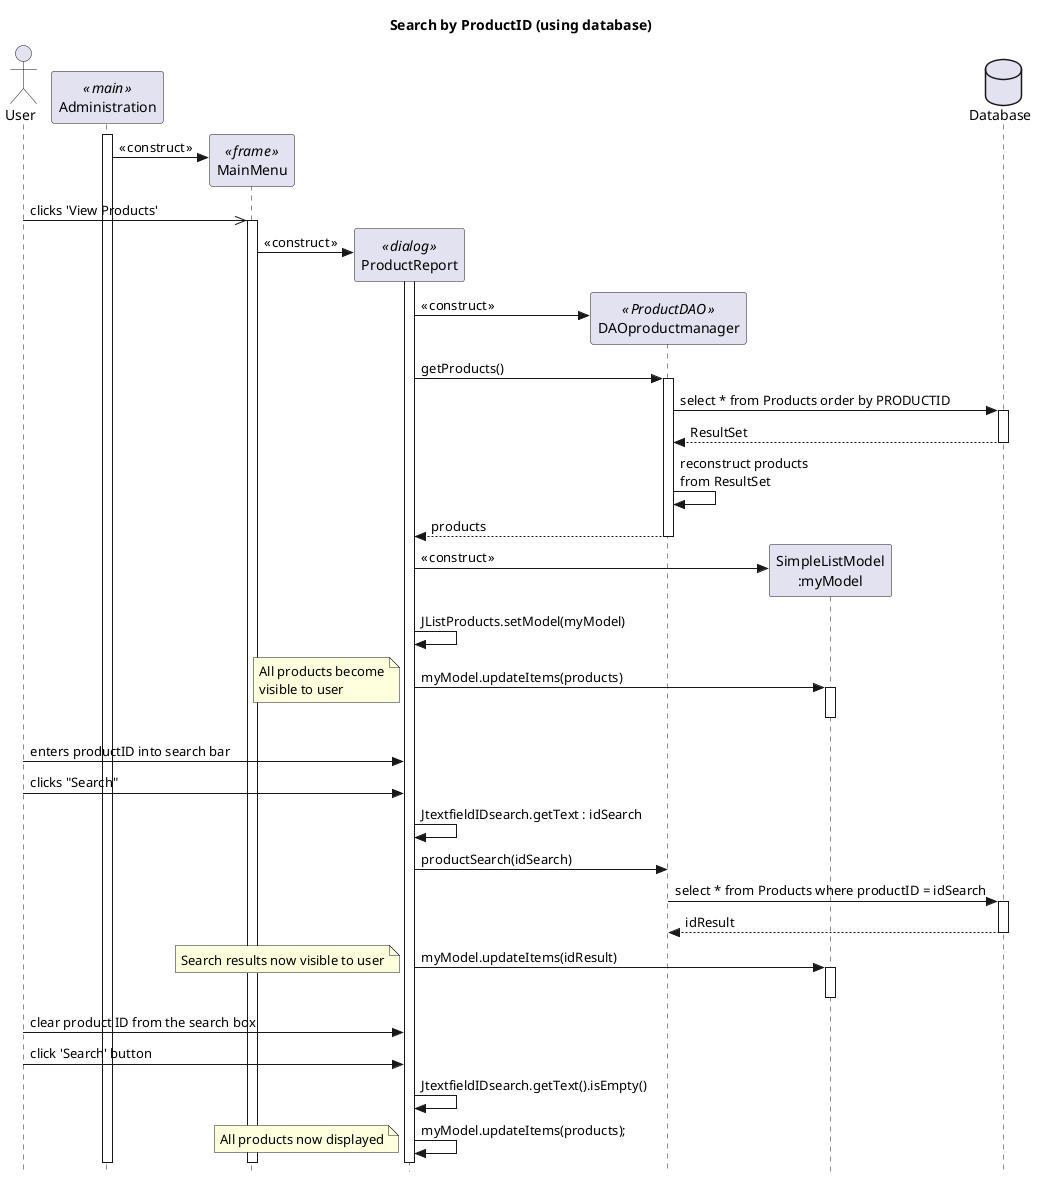 @startuml
 ' style tweaks to make the diagram a little more readable
skinparam style strictuml
 
title Search by ProductID (using database)
 
actor User as user
participant "Administration" as main << main >>
participant "MainMenu" as menu << frame >>
participant "ProductReport" as dialog << dialog >>
participant "DAOproductmanager" as dao << ProductDAO >>
participant "SimpleListModel\n:myModel" as model
database "Database" as db
 
main++
create menu
main -> menu : « construct »
 
 
user ->> menu : clicks 'View Products'
menu++
 
 
create dialog
menu -> dialog++ : « construct »
 
 
create dao
dialog -> dao : « construct »
 
dialog -> dao++ : getProducts()
dao -> db++ : select * from Products order by PRODUCTID
return ResultSet
dao -> dao : reconstruct products\nfrom ResultSet
return products
 
create model
dialog -> model : « construct »
dialog -> dialog : JListProducts.setModel(myModel)

model--
dialog -> model++ : myModel.updateItems(products)
model--


note left : All products become\nvisible to user

user -> dialog : enters productID into search bar

user -> dialog : clicks "Search"

dialog -> dialog : JtextfieldIDsearch.getText : idSearch

dialog -> dao : productSearch(idSearch)

dao -> db++ : select * from Products where productID = idSearch
return idResult

dialog -> model++ : myModel.updateItems(idResult)
model--

note left : Search results now visible to user
 
user -> dialog : clear product ID from the search box




user -> dialog : click 'Search' button

dialog -> dialog : JtextfieldIDsearch.getText().isEmpty()

dialog -> dialog : myModel.updateItems(products);


note left : All products now displayed




@enduml
